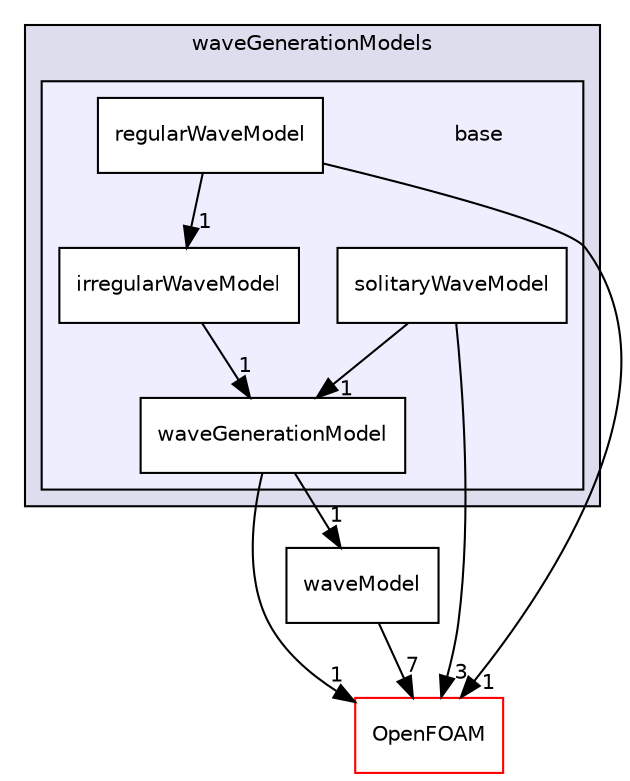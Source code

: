 digraph "src/waveModels/waveGenerationModels/base" {
  bgcolor=transparent;
  compound=true
  node [ fontsize="10", fontname="Helvetica"];
  edge [ labelfontsize="10", labelfontname="Helvetica"];
  subgraph clusterdir_9be205fd04b1135e973d521a770c5a2c {
    graph [ bgcolor="#ddddee", pencolor="black", label="waveGenerationModels" fontname="Helvetica", fontsize="10", URL="dir_9be205fd04b1135e973d521a770c5a2c.html"]
  subgraph clusterdir_8b3e8305750f57279d38dda6619c99cf {
    graph [ bgcolor="#eeeeff", pencolor="black", label="" URL="dir_8b3e8305750f57279d38dda6619c99cf.html"];
    dir_8b3e8305750f57279d38dda6619c99cf [shape=plaintext label="base"];
    dir_2ec230eeb18ab58dfde18d6f27a93ced [shape=box label="irregularWaveModel" color="black" fillcolor="white" style="filled" URL="dir_2ec230eeb18ab58dfde18d6f27a93ced.html"];
    dir_1b8987567b728e0efdfb5517cf888ab0 [shape=box label="regularWaveModel" color="black" fillcolor="white" style="filled" URL="dir_1b8987567b728e0efdfb5517cf888ab0.html"];
    dir_69d7d8586c875270aa0e38506acfc6a5 [shape=box label="solitaryWaveModel" color="black" fillcolor="white" style="filled" URL="dir_69d7d8586c875270aa0e38506acfc6a5.html"];
    dir_b87f8cbb0ecdc4005e3884e6236d7364 [shape=box label="waveGenerationModel" color="black" fillcolor="white" style="filled" URL="dir_b87f8cbb0ecdc4005e3884e6236d7364.html"];
  }
  }
  dir_c5473ff19b20e6ec4dfe5c310b3778a8 [shape=box label="OpenFOAM" color="red" URL="dir_c5473ff19b20e6ec4dfe5c310b3778a8.html"];
  dir_cee882d11d98834f07952dd5b2a801bf [shape=box label="waveModel" URL="dir_cee882d11d98834f07952dd5b2a801bf.html"];
  dir_2ec230eeb18ab58dfde18d6f27a93ced->dir_b87f8cbb0ecdc4005e3884e6236d7364 [headlabel="1", labeldistance=1.5 headhref="dir_004127_004130.html"];
  dir_1b8987567b728e0efdfb5517cf888ab0->dir_2ec230eeb18ab58dfde18d6f27a93ced [headlabel="1", labeldistance=1.5 headhref="dir_004128_004127.html"];
  dir_1b8987567b728e0efdfb5517cf888ab0->dir_c5473ff19b20e6ec4dfe5c310b3778a8 [headlabel="1", labeldistance=1.5 headhref="dir_004128_002151.html"];
  dir_cee882d11d98834f07952dd5b2a801bf->dir_c5473ff19b20e6ec4dfe5c310b3778a8 [headlabel="7", labeldistance=1.5 headhref="dir_004141_002151.html"];
  dir_69d7d8586c875270aa0e38506acfc6a5->dir_c5473ff19b20e6ec4dfe5c310b3778a8 [headlabel="3", labeldistance=1.5 headhref="dir_004129_002151.html"];
  dir_69d7d8586c875270aa0e38506acfc6a5->dir_b87f8cbb0ecdc4005e3884e6236d7364 [headlabel="1", labeldistance=1.5 headhref="dir_004129_004130.html"];
  dir_b87f8cbb0ecdc4005e3884e6236d7364->dir_c5473ff19b20e6ec4dfe5c310b3778a8 [headlabel="1", labeldistance=1.5 headhref="dir_004130_002151.html"];
  dir_b87f8cbb0ecdc4005e3884e6236d7364->dir_cee882d11d98834f07952dd5b2a801bf [headlabel="1", labeldistance=1.5 headhref="dir_004130_004141.html"];
}
